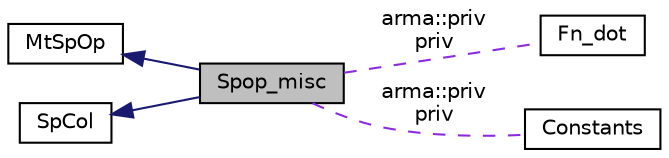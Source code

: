 digraph "Spop_misc"
{
  edge [fontname="Helvetica",fontsize="10",labelfontname="Helvetica",labelfontsize="10"];
  node [fontname="Helvetica",fontsize="10",shape=record];
  rankdir=LR;
  Node4 [label="Fn_dot",height=0.2,width=0.4,color="black", fillcolor="white", style="filled",URL="$group__fn__dot.html"];
  Node2 [label="MtSpOp",height=0.2,width=0.4,color="black", fillcolor="white", style="filled",URL="$group__mt_sp_op.html"];
  Node1 [label="SpCol",height=0.2,width=0.4,color="black", fillcolor="white", style="filled",URL="$group___sp_col.html"];
  Node0 [label="Spop_misc",height=0.2,width=0.4,color="black", fillcolor="grey75", style="filled" fontcolor="black"];
  Node3 [label="Constants",height=0.2,width=0.4,color="black", fillcolor="white", style="filled",URL="$group__constants.html"];
  Node1->Node0 [shape=plaintext, color="midnightblue", dir="back", style="solid"];
  Node2->Node0 [shape=plaintext, color="midnightblue", dir="back", style="solid"];
  Node0->Node3 [shape=plaintext, label="arma::priv\npriv", color="blueviolet", dir="none", style="dashed"];
  Node0->Node4 [shape=plaintext, label="arma::priv\npriv", color="blueviolet", dir="none", style="dashed"];
}
